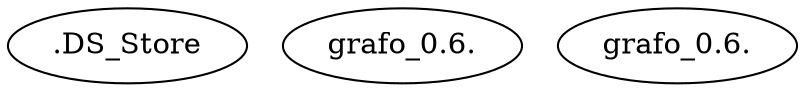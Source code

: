 strict graph  {
"./MALWR/familia_4/.DS_Store" [label=".DS_Store"];
"./MALWR/familia_4/grafo_0.6.png" [label="grafo_0.6."];
"./MALWR/familia_4/grafo_0.6.dot" [label="grafo_0.6."];
}
